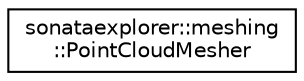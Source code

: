 digraph "Graphical Class Hierarchy"
{
 // LATEX_PDF_SIZE
  edge [fontname="Helvetica",fontsize="10",labelfontname="Helvetica",labelfontsize="10"];
  node [fontname="Helvetica",fontsize="10",shape=record];
  rankdir="LR";
  Node0 [label="sonataexplorer::meshing\l::PointCloudMesher",height=0.2,width=0.4,color="black", fillcolor="white", style="filled",URL="$d3/dce/classsonataexplorer_1_1meshing_1_1PointCloudMesher.html",tooltip=" "];
}

